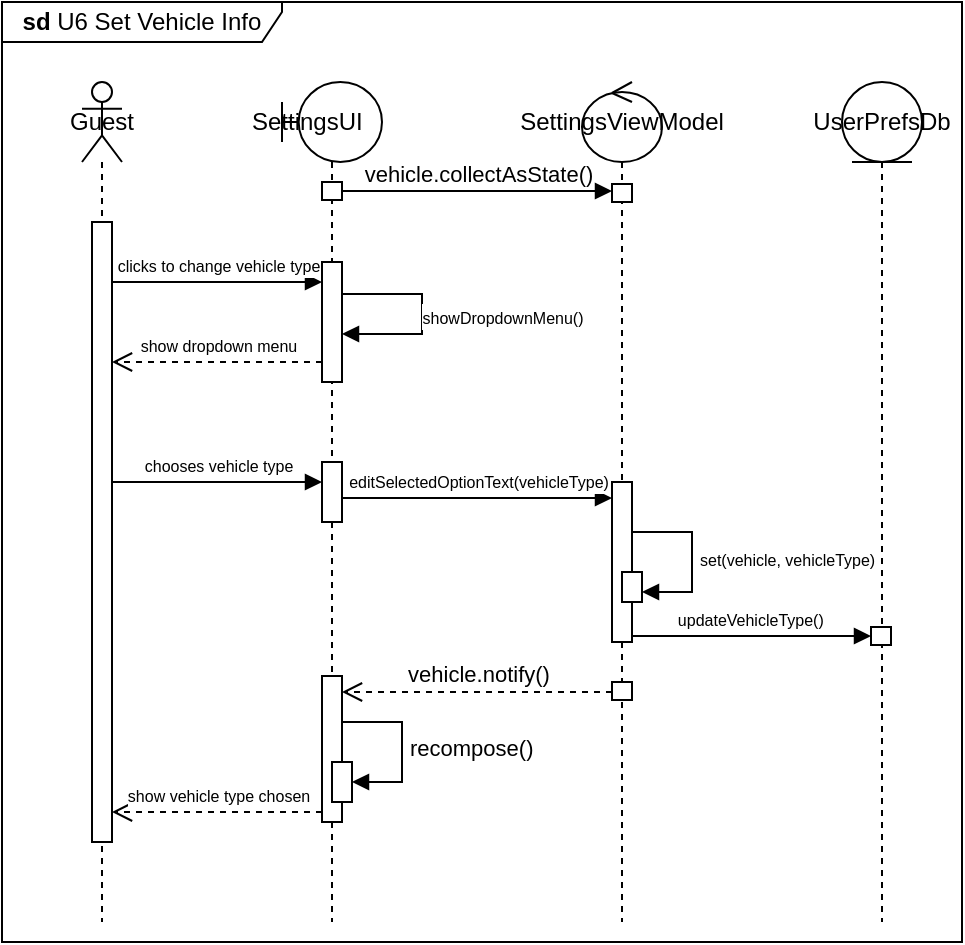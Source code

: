 <mxfile version="22.1.3" type="google">
  <diagram name="Page-1" id="2YBvvXClWsGukQMizWep">
    <mxGraphModel grid="1" page="1" gridSize="10" guides="1" tooltips="1" connect="1" arrows="1" fold="1" pageScale="1" pageWidth="850" pageHeight="1100" math="0" shadow="0">
      <root>
        <mxCell id="0" />
        <mxCell id="1" parent="0" />
        <mxCell id="zjelUZG12Z46wePHj5Ng-1" value="&lt;b&gt;sd &lt;/b&gt;U6 Set Vehicle Info" style="shape=umlFrame;whiteSpace=wrap;html=1;pointerEvents=0;width=140;height=20;" vertex="1" parent="1">
          <mxGeometry width="480" height="470" as="geometry" />
        </mxCell>
        <mxCell id="EYLsLjpwyRaD3ZhXlNDz-4" value="" style="edgeStyle=orthogonalEdgeStyle;rounded=0;orthogonalLoop=1;jettySize=auto;html=1;" edge="1" parent="1">
          <mxGeometry relative="1" as="geometry" />
        </mxCell>
        <mxCell id="EYLsLjpwyRaD3ZhXlNDz-3" value="" style="edgeStyle=orthogonalEdgeStyle;rounded=0;orthogonalLoop=1;jettySize=auto;html=1;" edge="1" parent="1">
          <mxGeometry relative="1" as="geometry" />
        </mxCell>
        <mxCell id="zjelUZG12Z46wePHj5Ng-4" value="Guest" style="shape=umlLifeline;perimeter=lifelinePerimeter;whiteSpace=wrap;html=1;container=1;dropTarget=0;collapsible=0;recursiveResize=0;outlineConnect=0;portConstraint=eastwest;newEdgeStyle={&quot;curved&quot;:0,&quot;rounded&quot;:0};participant=umlActor;" vertex="1" parent="1">
          <mxGeometry x="40" y="40" width="20" height="420" as="geometry" />
        </mxCell>
        <mxCell id="zjelUZG12Z46wePHj5Ng-8" value="" style="html=1;points=[[0,0,0,0,5],[0,1,0,0,-5],[1,0,0,0,5],[1,1,0,0,-5]];perimeter=orthogonalPerimeter;outlineConnect=0;targetShapes=umlLifeline;portConstraint=eastwest;newEdgeStyle={&quot;curved&quot;:0,&quot;rounded&quot;:0};" vertex="1" parent="zjelUZG12Z46wePHj5Ng-4">
          <mxGeometry x="5" y="70" width="10" height="310" as="geometry" />
        </mxCell>
        <mxCell id="zjelUZG12Z46wePHj5Ng-5" value="SettingsUI&lt;span style=&quot;white-space: pre;&quot;&gt;&#x9;&lt;/span&gt;" style="shape=umlLifeline;perimeter=lifelinePerimeter;whiteSpace=wrap;html=1;container=1;dropTarget=0;collapsible=0;recursiveResize=0;outlineConnect=0;portConstraint=eastwest;newEdgeStyle={&quot;curved&quot;:0,&quot;rounded&quot;:0};participant=umlBoundary;" vertex="1" parent="1">
          <mxGeometry x="140" y="40" width="50" height="420" as="geometry" />
        </mxCell>
        <mxCell id="zjelUZG12Z46wePHj5Ng-9" value="" style="html=1;points=[[0,0,0,0,5],[0,1,0,0,-5],[1,0,0,0,5],[1,1,0,0,-5]];perimeter=orthogonalPerimeter;outlineConnect=0;targetShapes=umlLifeline;portConstraint=eastwest;newEdgeStyle={&quot;curved&quot;:0,&quot;rounded&quot;:0};" vertex="1" parent="zjelUZG12Z46wePHj5Ng-5">
          <mxGeometry x="20" y="90" width="10" height="60" as="geometry" />
        </mxCell>
        <mxCell id="EYLsLjpwyRaD3ZhXlNDz-8" value="&lt;font style=&quot;font-size: 8px;&quot;&gt;showDropdownMenu()&lt;/font&gt;" style="html=1;verticalAlign=bottom;endArrow=block;curved=0;rounded=0;" edge="1" parent="zjelUZG12Z46wePHj5Ng-5">
          <mxGeometry x="0.2" y="-40" width="80" relative="1" as="geometry">
            <mxPoint x="30" y="106" as="sourcePoint" />
            <mxPoint x="30" y="126" as="targetPoint" />
            <Array as="points">
              <mxPoint x="70" y="106" />
              <mxPoint x="70" y="126" />
            </Array>
            <mxPoint x="40" y="40" as="offset" />
          </mxGeometry>
        </mxCell>
        <mxCell id="HH5f2FHloIBflHVuTEz6-1" value="" style="html=1;points=[[0,0,0,0,5],[0,1,0,0,-5],[1,0,0,0,5],[1,1,0,0,-5]];perimeter=orthogonalPerimeter;outlineConnect=0;targetShapes=umlLifeline;portConstraint=eastwest;newEdgeStyle={&quot;curved&quot;:0,&quot;rounded&quot;:0};" vertex="1" parent="zjelUZG12Z46wePHj5Ng-5">
          <mxGeometry x="20" y="50" width="10" height="9" as="geometry" />
        </mxCell>
        <mxCell id="HH5f2FHloIBflHVuTEz6-4" value="" style="html=1;points=[[0,0,0,0,5],[0,1,0,0,-5],[1,0,0,0,5],[1,1,0,0,-5]];perimeter=orthogonalPerimeter;outlineConnect=0;targetShapes=umlLifeline;portConstraint=eastwest;newEdgeStyle={&quot;curved&quot;:0,&quot;rounded&quot;:0};" vertex="1" parent="zjelUZG12Z46wePHj5Ng-5">
          <mxGeometry x="20" y="190" width="10" height="30" as="geometry" />
        </mxCell>
        <mxCell id="HH5f2FHloIBflHVuTEz6-11" value="" style="html=1;points=[[0,0,0,0,5],[0,1,0,0,-5],[1,0,0,0,5],[1,1,0,0,-5]];perimeter=orthogonalPerimeter;outlineConnect=0;targetShapes=umlLifeline;portConstraint=eastwest;newEdgeStyle={&quot;curved&quot;:0,&quot;rounded&quot;:0};" vertex="1" parent="zjelUZG12Z46wePHj5Ng-5">
          <mxGeometry x="20" y="297" width="10" height="73" as="geometry" />
        </mxCell>
        <mxCell id="HH5f2FHloIBflHVuTEz6-13" value="" style="html=1;points=[[0,0,0,0,5],[0,1,0,0,-5],[1,0,0,0,5],[1,1,0,0,-5]];perimeter=orthogonalPerimeter;outlineConnect=0;targetShapes=umlLifeline;portConstraint=eastwest;newEdgeStyle={&quot;curved&quot;:0,&quot;rounded&quot;:0};" vertex="1" parent="zjelUZG12Z46wePHj5Ng-5">
          <mxGeometry x="25" y="340" width="10" height="20" as="geometry" />
        </mxCell>
        <mxCell id="HH5f2FHloIBflHVuTEz6-14" value="recompose()" style="html=1;align=left;spacingLeft=2;endArrow=block;rounded=0;edgeStyle=orthogonalEdgeStyle;curved=0;rounded=0;" edge="1" parent="zjelUZG12Z46wePHj5Ng-5" target="HH5f2FHloIBflHVuTEz6-13">
          <mxGeometry relative="1" as="geometry">
            <mxPoint x="30" y="320" as="sourcePoint" />
            <Array as="points">
              <mxPoint x="60" y="350" />
            </Array>
          </mxGeometry>
        </mxCell>
        <mxCell id="zjelUZG12Z46wePHj5Ng-6" value="SettingsViewModel" style="shape=umlLifeline;perimeter=lifelinePerimeter;whiteSpace=wrap;html=1;container=1;dropTarget=0;collapsible=0;recursiveResize=0;outlineConnect=0;portConstraint=eastwest;newEdgeStyle={&quot;curved&quot;:0,&quot;rounded&quot;:0};participant=umlControl;" vertex="1" parent="1">
          <mxGeometry x="290" y="40" width="40" height="420" as="geometry" />
        </mxCell>
        <mxCell id="zjelUZG12Z46wePHj5Ng-10" value="" style="html=1;points=[[0,0,0,0,5],[0,1,0,0,-5],[1,0,0,0,5],[1,1,0,0,-5]];perimeter=orthogonalPerimeter;outlineConnect=0;targetShapes=umlLifeline;portConstraint=eastwest;newEdgeStyle={&quot;curved&quot;:0,&quot;rounded&quot;:0};" vertex="1" parent="zjelUZG12Z46wePHj5Ng-6">
          <mxGeometry x="15" y="200" width="10" height="80" as="geometry" />
        </mxCell>
        <mxCell id="HH5f2FHloIBflHVuTEz6-3" value="" style="html=1;points=[[0,0,0,0,5],[0,1,0,0,-5],[1,0,0,0,5],[1,1,0,0,-5]];perimeter=orthogonalPerimeter;outlineConnect=0;targetShapes=umlLifeline;portConstraint=eastwest;newEdgeStyle={&quot;curved&quot;:0,&quot;rounded&quot;:0};" vertex="1" parent="zjelUZG12Z46wePHj5Ng-6">
          <mxGeometry x="15" y="51" width="10" height="9" as="geometry" />
        </mxCell>
        <mxCell id="HH5f2FHloIBflHVuTEz6-7" value="" style="html=1;points=[[0,0,0,0,5],[0,1,0,0,-5],[1,0,0,0,5],[1,1,0,0,-5]];perimeter=orthogonalPerimeter;outlineConnect=0;targetShapes=umlLifeline;portConstraint=eastwest;newEdgeStyle={&quot;curved&quot;:0,&quot;rounded&quot;:0};" vertex="1" parent="zjelUZG12Z46wePHj5Ng-6">
          <mxGeometry x="20" y="245" width="10" height="15" as="geometry" />
        </mxCell>
        <mxCell id="HH5f2FHloIBflHVuTEz6-8" value="&lt;font style=&quot;font-size: 8px;&quot;&gt;set(vehicle, vehicleType)&lt;/font&gt;" style="html=1;align=left;spacingLeft=2;endArrow=block;rounded=0;edgeStyle=orthogonalEdgeStyle;curved=0;rounded=0;" edge="1" parent="zjelUZG12Z46wePHj5Ng-6" target="HH5f2FHloIBflHVuTEz6-7">
          <mxGeometry relative="1" as="geometry">
            <mxPoint x="25" y="225" as="sourcePoint" />
            <Array as="points">
              <mxPoint x="55" y="255" />
            </Array>
          </mxGeometry>
        </mxCell>
        <mxCell id="HH5f2FHloIBflHVuTEz6-10" value="" style="html=1;points=[[0,0,0,0,5],[0,1,0,0,-5],[1,0,0,0,5],[1,1,0,0,-5]];perimeter=orthogonalPerimeter;outlineConnect=0;targetShapes=umlLifeline;portConstraint=eastwest;newEdgeStyle={&quot;curved&quot;:0,&quot;rounded&quot;:0};" vertex="1" parent="zjelUZG12Z46wePHj5Ng-6">
          <mxGeometry x="15" y="300" width="10" height="9" as="geometry" />
        </mxCell>
        <mxCell id="zjelUZG12Z46wePHj5Ng-11" value="&lt;font style=&quot;font-size: 8px;&quot;&gt;clicks to change vehicle type&lt;/font&gt;" style="html=1;verticalAlign=bottom;endArrow=block;curved=0;rounded=0;" edge="1" parent="1" source="zjelUZG12Z46wePHj5Ng-8" target="zjelUZG12Z46wePHj5Ng-9">
          <mxGeometry width="80" relative="1" as="geometry">
            <mxPoint x="70" y="140" as="sourcePoint" />
            <mxPoint x="150" y="140" as="targetPoint" />
            <Array as="points">
              <mxPoint x="140" y="140" />
            </Array>
          </mxGeometry>
        </mxCell>
        <mxCell id="EYLsLjpwyRaD3ZhXlNDz-6" value="UserPrefsDb" style="shape=umlLifeline;perimeter=lifelinePerimeter;whiteSpace=wrap;html=1;container=1;dropTarget=0;collapsible=0;recursiveResize=0;outlineConnect=0;portConstraint=eastwest;newEdgeStyle={&quot;curved&quot;:0,&quot;rounded&quot;:0};participant=umlEntity;" vertex="1" parent="1">
          <mxGeometry x="420" y="40" width="40" height="420" as="geometry" />
        </mxCell>
        <mxCell id="HH5f2FHloIBflHVuTEz6-9" value="" style="html=1;points=[[0,0,0,0,5],[0,1,0,0,-5],[1,0,0,0,5],[1,1,0,0,-5]];perimeter=orthogonalPerimeter;outlineConnect=0;targetShapes=umlLifeline;portConstraint=eastwest;newEdgeStyle={&quot;curved&quot;:0,&quot;rounded&quot;:0};" vertex="1" parent="EYLsLjpwyRaD3ZhXlNDz-6">
          <mxGeometry x="14.5" y="272.5" width="10" height="9" as="geometry" />
        </mxCell>
        <mxCell id="zjelUZG12Z46wePHj5Ng-12" value="&lt;font style=&quot;font-size: 8px;&quot;&gt;editSelectedOptionText(vehicleType)&lt;/font&gt;" style="html=1;verticalAlign=bottom;endArrow=block;curved=0;rounded=0;" edge="1" parent="1">
          <mxGeometry width="80" relative="1" as="geometry">
            <mxPoint x="170" y="248" as="sourcePoint" />
            <mxPoint x="305" y="248" as="targetPoint" />
          </mxGeometry>
        </mxCell>
        <mxCell id="zjelUZG12Z46wePHj5Ng-13" value="&lt;font style=&quot;font-size: 8px;&quot;&gt;chooses vehicle type&lt;/font&gt;" style="html=1;verticalAlign=bottom;endArrow=block;curved=0;rounded=0;" edge="1" parent="1" source="zjelUZG12Z46wePHj5Ng-8" target="HH5f2FHloIBflHVuTEz6-4">
          <mxGeometry width="80" relative="1" as="geometry">
            <mxPoint x="60" y="234.64" as="sourcePoint" />
            <mxPoint x="140" y="234.64" as="targetPoint" />
            <Array as="points">
              <mxPoint x="130" y="240" />
            </Array>
          </mxGeometry>
        </mxCell>
        <mxCell id="zjelUZG12Z46wePHj5Ng-14" value="&lt;font style=&quot;font-size: 8px;&quot;&gt;show dropdown menu&lt;/font&gt;" style="html=1;verticalAlign=bottom;endArrow=open;dashed=1;endSize=8;curved=0;rounded=0;" edge="1" parent="1">
          <mxGeometry relative="1" as="geometry">
            <mxPoint x="160" y="180" as="sourcePoint" />
            <mxPoint x="55" y="180" as="targetPoint" />
          </mxGeometry>
        </mxCell>
        <mxCell id="EYLsLjpwyRaD3ZhXlNDz-9" value="&lt;font style=&quot;font-size: 8px;&quot;&gt;updateVehicleType()&amp;nbsp;&lt;/font&gt;" style="html=1;verticalAlign=bottom;endArrow=block;curved=0;rounded=0;" edge="1" parent="1" target="HH5f2FHloIBflHVuTEz6-9">
          <mxGeometry width="80" relative="1" as="geometry">
            <mxPoint x="315" y="317" as="sourcePoint" />
            <mxPoint x="439.5" y="317" as="targetPoint" />
          </mxGeometry>
        </mxCell>
        <mxCell id="zjelUZG12Z46wePHj5Ng-17" value="&lt;font style=&quot;font-size: 8px;&quot;&gt;show vehicle type chosen&lt;/font&gt;" style="html=1;verticalAlign=bottom;endArrow=open;dashed=1;endSize=8;curved=0;rounded=0;exitX=0;exitY=1;exitDx=0;exitDy=-5;exitPerimeter=0;" edge="1" parent="1" source="HH5f2FHloIBflHVuTEz6-11" target="zjelUZG12Z46wePHj5Ng-8">
          <mxGeometry relative="1" as="geometry">
            <mxPoint x="150" y="300" as="sourcePoint" />
            <mxPoint x="70" y="300" as="targetPoint" />
            <Array as="points" />
          </mxGeometry>
        </mxCell>
        <mxCell id="HH5f2FHloIBflHVuTEz6-2" value="vehicle.collectAsState()" style="html=1;verticalAlign=bottom;endArrow=block;curved=0;rounded=0;" edge="1" parent="1" source="HH5f2FHloIBflHVuTEz6-1" target="HH5f2FHloIBflHVuTEz6-3">
          <mxGeometry width="80" relative="1" as="geometry">
            <mxPoint x="180" y="100" as="sourcePoint" />
            <mxPoint x="270" y="100" as="targetPoint" />
          </mxGeometry>
        </mxCell>
        <mxCell id="HH5f2FHloIBflHVuTEz6-12" value="vehicle.notify()" style="html=1;verticalAlign=bottom;endArrow=open;dashed=1;endSize=8;curved=0;rounded=0;exitX=0;exitY=0;exitDx=0;exitDy=5;exitPerimeter=0;" edge="1" parent="1" source="HH5f2FHloIBflHVuTEz6-10" target="HH5f2FHloIBflHVuTEz6-11">
          <mxGeometry relative="1" as="geometry">
            <mxPoint x="280" y="290" as="sourcePoint" />
            <mxPoint x="200" y="290" as="targetPoint" />
          </mxGeometry>
        </mxCell>
      </root>
    </mxGraphModel>
  </diagram>
</mxfile>
